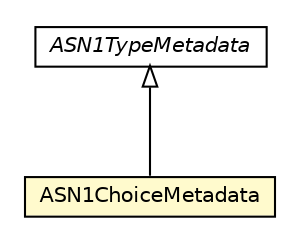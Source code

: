 #!/usr/local/bin/dot
#
# Class diagram 
# Generated by UMLGraph version R5_6-24-gf6e263 (http://www.umlgraph.org/)
#

digraph G {
	edge [fontname="Helvetica",fontsize=10,labelfontname="Helvetica",labelfontsize=10];
	node [fontname="Helvetica",fontsize=10,shape=plaintext];
	nodesep=0.25;
	ranksep=0.5;
	// org.universAAL.lddi.lib.ieeex73std.org.bn.metadata.ASN1TypeMetadata
	c1581207 [label=<<table title="org.universAAL.lddi.lib.ieeex73std.org.bn.metadata.ASN1TypeMetadata" border="0" cellborder="1" cellspacing="0" cellpadding="2" port="p" href="./ASN1TypeMetadata.html">
		<tr><td><table border="0" cellspacing="0" cellpadding="1">
<tr><td align="center" balign="center"><font face="Helvetica-Oblique"> ASN1TypeMetadata </font></td></tr>
		</table></td></tr>
		</table>>, URL="./ASN1TypeMetadata.html", fontname="Helvetica", fontcolor="black", fontsize=10.0];
	// org.universAAL.lddi.lib.ieeex73std.org.bn.metadata.ASN1ChoiceMetadata
	c1581220 [label=<<table title="org.universAAL.lddi.lib.ieeex73std.org.bn.metadata.ASN1ChoiceMetadata" border="0" cellborder="1" cellspacing="0" cellpadding="2" port="p" bgcolor="lemonChiffon" href="./ASN1ChoiceMetadata.html">
		<tr><td><table border="0" cellspacing="0" cellpadding="1">
<tr><td align="center" balign="center"> ASN1ChoiceMetadata </td></tr>
		</table></td></tr>
		</table>>, URL="./ASN1ChoiceMetadata.html", fontname="Helvetica", fontcolor="black", fontsize=10.0];
	//org.universAAL.lddi.lib.ieeex73std.org.bn.metadata.ASN1ChoiceMetadata extends org.universAAL.lddi.lib.ieeex73std.org.bn.metadata.ASN1TypeMetadata
	c1581207:p -> c1581220:p [dir=back,arrowtail=empty];
}


